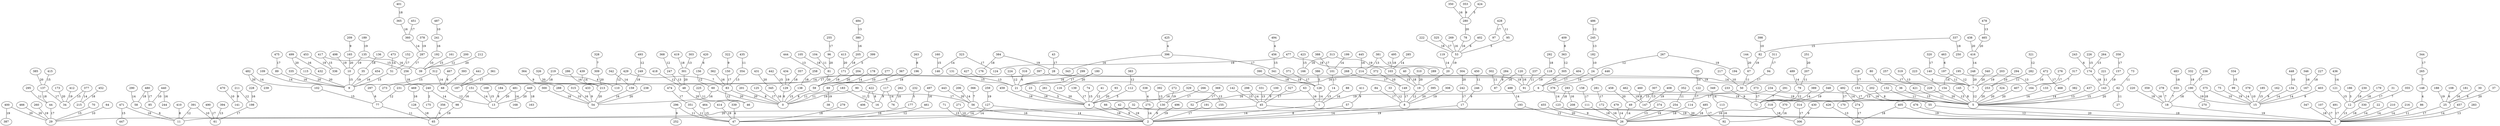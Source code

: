 graph G {
    "32" -- "29" [label="20"];
    "37" -- "25" [label="20"];
    "45" -- "3" [label="20"];
    "48" -- "46" [label="20"];
    "55" -- "3" [label="20"];
    "60" -- "0" [label="20"];
    "62" -- "5" [label="20"];
    "81" -- "59" [label="20"];
    "83" -- "0" [label="20"];
    "93" -- "4" [label="20"];
    "96" -- "81" [label="20"];
    "115" -- "9" [label="20"];
    "144" -- "67" [label="20"];
    "165" -- "10" [label="20"];
    "173" -- "34" [label="20"];
    "180" -- "116" [label="20"];
    "204" -- "59" [label="20"];
    "212" -- "39" [label="20"];
    "213" -- "54" [label="20"];
    "229" -- "5" [label="20"];
    "238" -- "54" [label="20"];
    "248" -- "7" [label="20"];
    "251" -- "207" [label="20"];
    "253" -- "5" [label="20"];
    "261" -- "4" [label="20"];
    "280" -- "78" [label="20"];
    "301" -- "48" [label="20"];
    "304" -- "242" [label="20"];
    "305" -- "6" [label="20"];
    "309" -- "213" [label="20"];
    "310" -- "19" [label="20"];
    "324" -- "5" [label="20"];
    "326" -- "213" [label="20"];
    "335" -- "9" [label="20"];
    "340" -- "7" [label="20"];
    "385" -- "137" [label="20"];
    "395" -- "8" [label="20"];
    "400" -- "29" [label="20"];
    "407" -- "5" [label="20"];
    "413" -- "171" [label="20"];
    "431" -- "345" [label="20"];
    "438" -- "416" [label="20"];
    "443" -- "56" [label="20"];
    "449" -- "13" [label="20"];
    "455" -- "26" [label="20"];
    "458" -- "49" [label="20"];
    "465" -- "416" [label="20"];
    "466" -- "29" [label="20"];
    "481" -- "13" [label="20"];
    "482" -- "239" [label="20"];
    "499" -- "115" [label="20"];
    "5" -- "3" [label="19"];
    "6" -- "5" [label="19"];
    "6" -- "4" [label="19"];
    "17" -- "2" [label="19"];
    "18" -- "3" [label="19"];
    "24" -- "6" [label="19"];
    "32" -- "3" [label="19"];
    "35" -- "9" [label="19"];
    "42" -- "2" [label="19"];
    "50" -- "5" [label="19"];
    "53" -- "20" [label="19"];
    "69" -- "38" [label="19"];
    "75" -- "15" [label="19"];
    "82" -- "67" [label="19"];
    "90" -- "0" [label="19"];
    "98" -- "65" [label="19"];
    "118" -- "91" [label="19"];
    "135" -- "10" [label="19"];
    "157" -- "143" [label="19"];
    "171" -- "59" [label="19"];
    "188" -- "25" [label="19"];
    "189" -- "135" [label="19"];
    "190" -- "15" [label="19"];
    "203" -- "7" [label="19"];
    "214" -- "91" [label="19"];
    "230" -- "12" [label="19"];
    "254" -- "26" [label="19"];
    "259" -- "127" [label="19"];
    "260" -- "29" [label="19"];
    "267" -- "194" [label="19"];
    "272" -- "130" [label="19"];
    "308" -- "8" [label="19"];
    "313" -- "103" [label="19"];
    "341" -- "126" [label="19"];
    "348" -- "72" [label="19"];
    "378" -- "287" [label="19"];
    "384" -- "28" [label="19"];
    "397" -- "7" [label="19"];
    "400" -- "387" [label="19"];
    "405" -- "3" [label="19"];
    "408" -- "147" [label="19"];
    "412" -- "34" [label="19"];
    "414" -- "47" [label="19"];
    "434" -- "129" [label="19"];
    "453" -- "336" [label="19"];
    "462" -- "147" [label="19"];
    "477" -- "124" [label="19"];
    "496" -- "2" [label="19"];
    "498" -- "10" [label="19"];
    "4" -- "2" [label="18"];
    "40" -- "19" [label="18"];
    "105" -- "81" [label="18"];
    "111" -- "26" [label="18"];
    "114" -- "26" [label="18"];
    "128" -- "65" [label="18"];
    "136" -- "35" [label="18"];
    "137" -- "44" [label="18"];
    "174" -- "143" [label="18"];
    "179" -- "12" [label="18"];
    "190" -- "18" [label="18"];
    "196" -- "69" [label="18"];
    "205" -- "171" [label="18"];
    "219" -- "187" [label="18"];
    "220" -- "18" [label="18"];
    "222" -- "53" [label="18"];
    "227" -- "167" [label="18"];
    "249" -- "159" [label="18"];
    "256" -- "240" [label="18"];
    "258" -- "138" [label="18"];
    "279" -- "47" [label="18"];
    "292" -- "118" [label="18"];
    "293" -- "123" [label="18"];
    "318" -- "306" [label="18"];
    "318" -- "26" [label="18"];
    "330" -- "3" [label="18"];
    "332" -- "190" [label="18"];
    "337" -- "250" [label="18"];
    "347" -- "3" [label="18"];
    "357" -- "129" [label="18"];
    "375" -- "270" [label="18"];
    "384" -- "176" [label="18"];
    "390" -- "126" [label="18"];
    "401" -- "365" [label="18"];
    "405" -- "106" [label="18"];
    "419" -- "301" [label="18"];
    "449" -- "163" [label="18"];
    "452" -- "215" [label="18"];
    "477" -- "20" [label="18"];
    "480" -- "58" [label="18"];
    "483" -- "333" [label="18"];
    "485" -- "26" [label="18"];
    "495" -- "103" [label="18"];
    "25" -- "3" [label="17"];
    "28" -- "9" [label="17"];
    "31" -- "12" [label="17"];
    "43" -- "28" [label="17"];
    "44" -- "29" [label="17"];
    "84" -- "8" [label="17"];
    "90" -- "56" [label="17"];
    "94" -- "50" [label="17"];
    "101" -- "14" [label="17"];
    "107" -- "3" [label="17"];
    "122" -- "114" [label="17"];
    "125" -- "0" [label="17"];
    "137" -- "34" [label="17"];
    "139" -- "4" [label="17"];
    "149" -- "8" [label="17"];
    "150" -- "83" [label="17"];
    "152" -- "51" [label="17"];
    "158" -- "111" [label="17"];
    "180" -- "21" [label="17"];
    "191" -- "2" [label="17"];
    "198" -- "61" [label="17"];
    "218" -- "153" [label="17"];
    "234" -- "147" [label="17"];
    "234" -- "5" [label="17"];
    "236" -- "190" [label="17"];
    "242" -- "17" [label="17"];
    "255" -- "96" [label="17"];
    "257" -- "229" [label="17"];
    "266" -- "130" [label="17"];
    "268" -- "149" [label="17"];
    "274" -- "106" [label="17"];
    "276" -- "164" [label="17"];
    "281" -- "172" [label="17"];
    "287" -- "256" [label="17"];
    "311" -- "94" [label="17"];
    "314" -- "306" [label="17"];
    "320" -- "140" [label="17"];
    "323" -- "124" [label="17"];
    "325" -- "53" [label="17"];
    "327" -- "45" [label="17"];
    "344" -- "265" [label="17"];
    "358" -- "157" [label="17"];
    "361" -- "187" [label="17"];
    "369" -- "52" [label="17"];
    "371" -- "126" [label="17"];
    "373" -- "72" [label="17"];
    "388" -- "101" [label="17"];
    "396" -- "341" [label="17"];
    "404" -- "6" [label="17"];
    "428" -- "97" [label="17"];
    "451" -- "360" [label="17"];
    "472" -- "468" [label="17"];
    "474" -- "351" [label="17"];
    "475" -- "89" [label="17"];
    "480" -- "85" [label="17"];
    "485" -- "92" [label="17"];
    "490" -- "61" [label="17"];
    "491" -- "3" [label="17"];
    "492" -- "170" [label="17"];
    "21" -- "4" [label="16"];
    "56" -- "2" [label="16"];
    "60" -- "54" [label="16"];
    "63" -- "52" [label="16"];
    "63" -- "1" [label="16"];
    "78" -- "53" [label="16"];
    "88" -- "1" [label="16"];
    "89" -- "9" [label="16"];
    "113" -- "92" [label="16"];
    "120" -- "91" [label="16"];
    "120" -- "87" [label="16"];
    "133" -- "5" [label="16"];
    "135" -- "39" [label="16"];
    "151" -- "98" [label="16"];
    "153" -- "55" [label="16"];
    "159" -- "54" [label="16"];
    "172" -- "26" [label="16"];
    "177" -- "47" [label="16"];
    "181" -- "25" [label="16"];
    "214" -- "21" [label="16"];
    "228" -- "198" [label="16"];
    "241" -- "192" [label="16"];
    "269" -- "53" [label="16"];
    "286" -- "213" [label="16"];
    "293" -- "208" [label="16"];
    "299" -- "21" [label="16"];
    "300" -- "54" [label="16"];
    "313" -- "166" [label="16"];
    "315" -- "54" [label="16"];
    "329" -- "4" [label="16"];
    "345" -- "0" [label="16"];
    "346" -- "167" [label="16"];
    "350" -- "280" [label="16"];
    "359" -- "18" [label="16"];
    "362" -- "83" [label="16"];
    "365" -- "360" [label="16"];
    "370" -- "92" [label="16"];
    "380" -- "205" [label="16"];
    "396" -- "343" [label="16"];
    "440" -- "244" [label="16"];
    "445" -- "214" [label="16"];
    "454" -- "9" [label="16"];
    "459" -- "4" [label="16"];
    "469" -- "128" [label="16"];
    "471" -- "11" [label="16"];
    "497" -- "461" [label="16"];
    "499" -- "432" [label="16"];
    "10" -- "9" [label="15"];
    "20" -- "19" [label="15"];
    "36" -- "5" [label="15"];
    "50" -- "49" [label="15"];
    "51" -- "9" [label="15"];
    "70" -- "29" [label="15"];
    "71" -- "2" [label="15"];
    "74" -- "4" [label="15"];
    "102" -- "77" [label="15"];
    "103" -- "19" [label="15"];
    "121" -- "12" [label="15"];
    "131" -- "21" [label="15"];
    "138" -- "0" [label="15"];
    "142" -- "45" [label="15"];
    "143" -- "5" [label="15"];
    "160" -- "146" [label="15"];
    "161" -- "39" [label="15"];
    "169" -- "13" [label="15"];
    "185" -- "15" [label="15"];
    "226" -- "174" [label="15"];
    "312" -- "273" [label="15"];
    "334" -- "99" [label="15"];
    "337" -- "82" [label="15"];
    "377" -- "34" [label="15"];
    "415" -- "137" [label="15"];
    "417" -- "336" [label="15"];
    "417" -- "256" [label="15"];
    "423" -- "166" [label="15"];
    "441" -- "187" [label="15"];
    "442" -- "129" [label="15"];
    "456" -- "341" [label="15"];
    "464" -- "47" [label="15"];
    "471" -- "447" [label="15"];
    "1" -- "2" [label="14"];
    "8" -- "2" [label="14"];
    "22" -- "3" [label="14"];
    "28" -- "7" [label="14"];
    "45" -- "11" [label="14"];
    "49" -- "26" [label="14"];
    "99" -- "15" [label="14"];
    "109" -- "9" [label="14"];
    "117" -- "76" [label="14"];
    "119" -- "20" [label="14"];
    "126" -- "1" [label="14"];
    "127" -- "47" [label="14"];
    "127" -- "2" [label="14"];
    "134" -- "15" [label="14"];
    "151" -- "13" [label="14"];
    "167" -- "15" [label="14"];
    "178" -- "59" [label="14"];
    "195" -- "154" [label="14"];
    "199" -- "101" [label="14"];
    "206" -- "56" [label="14"];
    "210" -- "3" [label="14"];
    "216" -- "3" [label="14"];
    "240" -- "98" [label="14"];
    "275" -- "2" [label="14"];
    "285" -- "103" [label="14"];
    "290" -- "58" [label="14"];
    "298" -- "45" [label="14"];
    "312" -- "68" [label="14"];
    "323" -- "146" [label="14"];
    "342" -- "159" [label="14"];
    "349" -- "113" [label="14"];
    "360" -- "287" [label="14"];
    "376" -- "123" [label="14"];
    "377" -- "215" [label="14"];
    "382" -- "5" [label="14"];
    "389" -- "72" [label="14"];
    "397" -- "231" [label="14"];
    "416" -- "248" [label="14"];
    "436" -- "121" [label="14"];
    "439" -- "213" [label="14"];
    "457" -- "3" [label="14"];
    "473" -- "51" [label="14"];
    "479" -- "26" [label="14"];
    "481" -- "168" [label="14"];
    "482" -- "102" [label="14"];
    "488" -- "193" [label="14"];
    "489" -- "79" [label="14"];
    "492" -- "274" [label="14"];
    "12" -- "3" [label="13"];
    "14" -- "1" [label="13"];
    "154" -- "72" [label="13"];
    "154" -- "5" [label="13"];
    "195" -- "164" [label="13"];
    "245" -- "182" [label="13"];
    "247" -- "48" [label="13"];
    "264" -- "174" [label="13"];
    "283" -- "3" [label="13"];
    "303" -- "301" [label="13"];
    "307" -- "147" [label="13"];
    "319" -- "229" [label="13"];
    "329" -- "155" [label="13"];
    "331" -- "45" [label="13"];
    "354" -- "83" [label="13"];
    "374" -- "26" [label="13"];
    "381" -- "289" [label="13"];
    "381" -- "214" [label="13"];
    "392" -- "130" [label="13"];
    "394" -- "61" [label="13"];
    "426" -- "106" [label="13"];
    "427" -- "21" [label="13"];
    "437" -- "5" [label="13"];
    "444" -- "258" [label="13"];
    "478" -- "465" [label="13"];
    "484" -- "380" [label="13"];
    "7" -- "5" [label="12"];
    "19" -- "8" [label="12"];
    "33" -- "8" [label="12"];
    "41" -- "4" [label="12"];
    "68" -- "13" [label="12"];
    "79" -- "72" [label="12"];
    "83" -- "46" [label="12"];
    "156" -- "60" [label="12"];
    "193" -- "26" [label="12"];
    "197" -- "7" [label="12"];
    "200" -- "39" [label="12"];
    "211" -- "198" [label="12"];
    "224" -- "21" [label="12"];
    "231" -- "77" [label="12"];
    "267" -- "24" [label="12"];
    "321" -- "282" [label="12"];
    "363" -- "305" [label="12"];
    "368" -- "247" [label="12"];
    "383" -- "112" [label="12"];
    "391" -- "11" [label="12"];
    "418" -- "48" [label="12"];
    "429" -- "110" [label="12"];
    "461" -- "47" [label="12"];
    "476" -- "3" [label="12"];
    "486" -- "245" [label="12"];
    "493" -- "249" [label="12"];
    "62" -- "27" [label="11"];
    "67" -- "50" [label="11"];
    "69" -- "0" [label="11"];
    "73" -- "62" [label="11"];
    "77" -- "65" [label="11"];
    "80" -- "36" [label="11"];
    "86" -- "3" [label="11"];
    "104" -- "81" [label="11"];
    "132" -- "5" [label="11"];
    "140" -- "7" [label="11"];
    "183" -- "16" [label="11"];
    "183" -- "0" [label="11"];
    "207" -- "79" [label="11"];
    "221" -- "143" [label="11"];
    "225" -- "46" [label="11"];
    "237" -- "91" [label="11"];
    "282" -- "253" [label="11"];
    "295" -- "44" [label="11"];
    "296" -- "47" [label="11"];
    "302" -- "87" [label="11"];
    "351" -- "47" [label="11"];
    "352" -- "254" [label="11"];
    "421" -- "5" [label="11"];
    "428" -- "95" [label="11"];
    "435" -- "354" [label="11"];
    "450" -- "246" [label="11"];
    "64" -- "29" [label="10"];
    "182" -- "24" [label="10"];
    "192" -- "39" [label="10"];
    "217" -- "50" [label="10"];
    "235" -- "122" [label="10"];
    "262" -- "76" [label="10"];
    "271" -- "2" [label="10"];
    "277" -- "59" [label="10"];
    "288" -- "54" [label="10"];
    "294" -- "253" [label="10"];
    "372" -- "149" [label="10"];
    "375" -- "15" [label="10"];
    "379" -- "15" [label="10"];
    "391" -- "61" [label="10"];
    "398" -- "82" [label="10"];
    "440" -- "85" [label="10"];
    "448" -- "134" [label="10"];
    "470" -- "141" [label="10"];
    "472" -- "7" [label="10"];
    "487" -- "241" [label="10"];
    "66" -- "2" [label="9"];
    "100" -- "45" [label="9"];
    "117" -- "16" [label="9"];
    "123" -- "26" [label="9"];
    "130" -- "2" [label="9"];
    "162" -- "15" [label="9"];
    "209" -- "165" [label="9"];
    "211" -- "141" [label="9"];
    "233" -- "72" [label="9"];
    "246" -- "17" [label="9"];
    "296" -- "252" [label="9"];
    "322" -- "150" [label="9"];
    "353" -- "280" [label="9"];
    "364" -- "288" [label="9"];
    "367" -- "69" [label="9"];
    "403" -- "15" [label="9"];
    "411" -- "57" [label="9"];
    "430" -- "306" [label="9"];
    "433" -- "54" [label="9"];
    "446" -- "376" [label="9"];
    "57" -- "2" [label="8"];
    "59" -- "0" [label="8"];
    "129" -- "0" [label="8"];
    "145" -- "5" [label="8"];
    "184" -- "13" [label="8"];
    "201" -- "0" [label="8"];
    "202" -- "55" [label="8"];
    "263" -- "196" [label="8"];
    "284" -- "87" [label="8"];
    "409" -- "363" [label="8"];
    "410" -- "11" [label="8"];
    "422" -- "16" [label="8"];
    "460" -- "147" [label="8"];
    "467" -- "68" [label="8"];
    "265" -- "148" [label="7"];
    "278" -- "18" [label="7"];
    "291" -- "72" [label="7"];
    "317" -- "164" [label="7"];
    "328" -- "309" [label="7"];
    "333" -- "18" [label="7"];
    "355" -- "330" [label="7"];
    "366" -- "56" [label="7"];
    "393" -- "68" [label="7"];
    "429" -- "83" [label="7"];
    "30" -- "25" [label="6"];
    "58" -- "11" [label="6"];
    "108" -- "25" [label="6"];
    "243" -- "174" [label="6"];
    "297" -- "77" [label="6"];
    "316" -- "21" [label="6"];
    "402" -- "53" [label="6"];
    "420" -- "156" [label="6"];
    "463" -- "197" [label="6"];
    "23" -- "4" [label="5"];
    "95" -- "53" [label="5"];
    "112" -- "4" [label="5"];
    "232" -- "177" [label="5"];
    "386" -- "126" [label="5"];
    "399" -- "171" [label="5"];
    "424" -- "280" [label="5"];
    "148" -- "86" [label="4"];
    "219" -- "110" [label="4"];
    "338" -- "275" [label="4"];
    "339" -- "47" [label="4"];
    "356" -- "65" [label="4"];
    "425" -- "396" [label="4"];
    "494" -- "456" [label="4"];
    "186" -- "12" [label="3"];
    "223" -- "154" [label="3"];
    "240" -- "175" [label="2"];
    "422" -- "406" [label="2"];
}